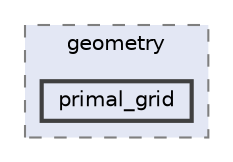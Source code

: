 digraph "Common/include/geometry/primal_grid"
{
 // LATEX_PDF_SIZE
  bgcolor="transparent";
  edge [fontname=Helvetica,fontsize=10,labelfontname=Helvetica,labelfontsize=10];
  node [fontname=Helvetica,fontsize=10,shape=box,height=0.2,width=0.4];
  compound=true
  subgraph clusterdir_d2620a12595a4ed2b3ca54ea91488fbc {
    graph [ bgcolor="#e3e7f4", pencolor="grey50", label="geometry", fontname=Helvetica,fontsize=10 style="filled,dashed", URL="dir_d2620a12595a4ed2b3ca54ea91488fbc.html",tooltip=""]
  dir_1cf8faa11475be0b4a90db80c7470a3f [label="primal_grid", fillcolor="#e3e7f4", color="grey25", style="filled,bold", URL="dir_1cf8faa11475be0b4a90db80c7470a3f.html",tooltip=""];
  }
}
